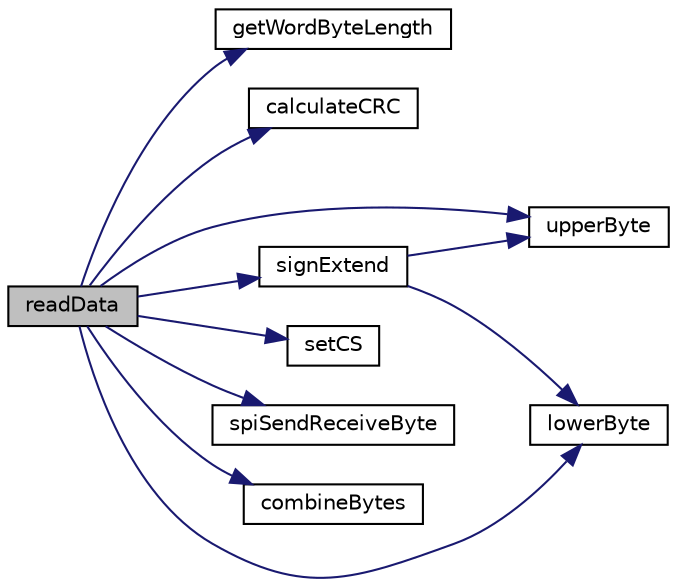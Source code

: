 digraph "readData"
{
  edge [fontname="Helvetica",fontsize="10",labelfontname="Helvetica",labelfontsize="10"];
  node [fontname="Helvetica",fontsize="10",shape=record];
  rankdir="LR";
  Node1 [label="readData",height=0.2,width=0.4,color="black", fillcolor="grey75", style="filled", fontcolor="black"];
  Node1 -> Node2 [color="midnightblue",fontsize="10",style="solid",fontname="Helvetica"];
  Node2 [label="getWordByteLength",height=0.2,width=0.4,color="black", fillcolor="white", style="filled",URL="$ads131b04-q1_8c.html#a692618db664dfbd1a3cf72c79a4ba92e"];
  Node1 -> Node3 [color="midnightblue",fontsize="10",style="solid",fontname="Helvetica"];
  Node3 [label="calculateCRC",height=0.2,width=0.4,color="black", fillcolor="white", style="filled",URL="$ads131b04-q1_8c.html#aa3da137cfd0b2c940b7280adf1dac3c6"];
  Node1 -> Node4 [color="midnightblue",fontsize="10",style="solid",fontname="Helvetica"];
  Node4 [label="upperByte",height=0.2,width=0.4,color="black", fillcolor="white", style="filled",URL="$ads131b04-q1_8c.html#ae22ba9edbcb89f0397f691e5df4ebf5e"];
  Node1 -> Node5 [color="midnightblue",fontsize="10",style="solid",fontname="Helvetica"];
  Node5 [label="lowerByte",height=0.2,width=0.4,color="black", fillcolor="white", style="filled",URL="$ads131b04-q1_8c.html#a2ab715b48990b41aeb27e1dcc139faca"];
  Node1 -> Node6 [color="midnightblue",fontsize="10",style="solid",fontname="Helvetica"];
  Node6 [label="setCS",height=0.2,width=0.4,color="black", fillcolor="white", style="filled",URL="$hal_8c.html#a13b6835c7e9ed2dcd7f14cababef8004"];
  Node1 -> Node7 [color="midnightblue",fontsize="10",style="solid",fontname="Helvetica"];
  Node7 [label="spiSendReceiveByte",height=0.2,width=0.4,color="black", fillcolor="white", style="filled",URL="$hal_8c.html#a27c2e023582f965ef6c147817bfefea5"];
  Node1 -> Node8 [color="midnightblue",fontsize="10",style="solid",fontname="Helvetica"];
  Node8 [label="combineBytes",height=0.2,width=0.4,color="black", fillcolor="white", style="filled",URL="$ads131b04-q1_8c.html#a3dd5f54fa61b9126aae613c6bdda9a01"];
  Node1 -> Node9 [color="midnightblue",fontsize="10",style="solid",fontname="Helvetica"];
  Node9 [label="signExtend",height=0.2,width=0.4,color="black", fillcolor="white", style="filled",URL="$ads131b04-q1_8c.html#ac6c9f43c15b9f5590ab57971a0e91cb7"];
  Node9 -> Node4 [color="midnightblue",fontsize="10",style="solid",fontname="Helvetica"];
  Node9 -> Node5 [color="midnightblue",fontsize="10",style="solid",fontname="Helvetica"];
}
